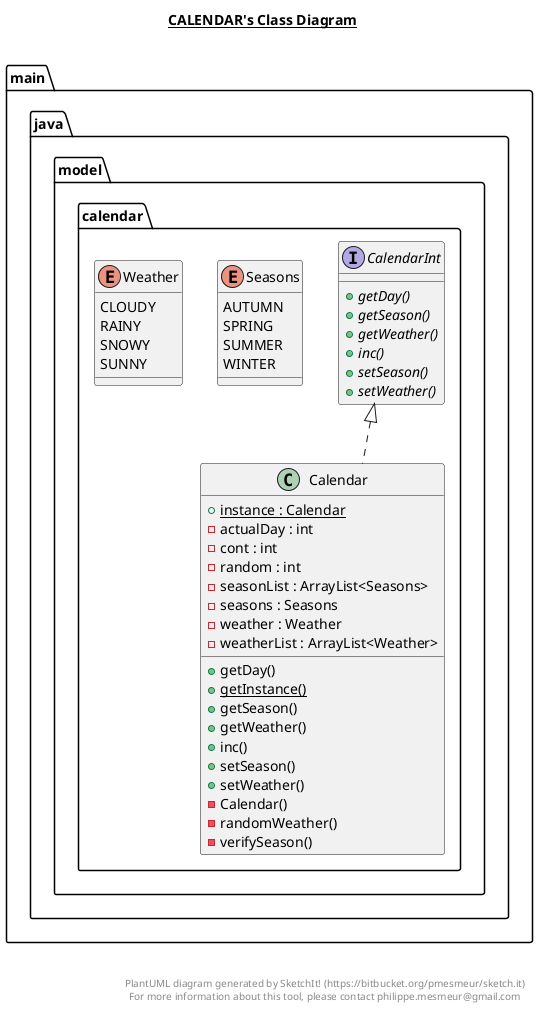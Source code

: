 @startuml

title __CALENDAR's Class Diagram__\n

  namespace main.java.model {
    namespace calendar {
      class main.java.model.calendar.Calendar {
          {static} + instance : Calendar
          - actualDay : int
          - cont : int
          - random : int
          - seasonList : ArrayList<Seasons>
          - seasons : Seasons
          - weather : Weather
          - weatherList : ArrayList<Weather>
          + getDay()
          {static} + getInstance()
          + getSeason()
          + getWeather()
          + inc()
          + setSeason()
          + setWeather()
          - Calendar()
          - randomWeather()
          - verifySeason()
      }
    }
  }
  

  namespace main.java.model {
    namespace calendar {
      enum Seasons {
        AUTUMN
        SPRING
        SUMMER
        WINTER
      }
    }
  }
  

  namespace main.java.model {
    namespace calendar {
      enum Weather {
        CLOUDY
        RAINY
        SNOWY
        SUNNY
      }
    }
  }
  

  namespace main.java.model {
    namespace calendar {
      interface main.java.model.calendar.CalendarInt {
          {abstract} + getDay()
          {abstract} + getSeason()
          {abstract} + getWeather()
          {abstract} + inc()
          {abstract} + setSeason()
          {abstract} + setWeather()
      }
    }
  }
  

  main.java.model.calendar.Calendar .up.|> main.java.model.calendar.CalendarInt
  main.java.model.calendar.Calendar +-down- main.java.model.calendar.Calendar.Seasons
  main.java.model.calendar.Calendar +-down- main.java.model.calendar.Calendar.Weather


right footer


PlantUML diagram generated by SketchIt! (https://bitbucket.org/pmesmeur/sketch.it)
For more information about this tool, please contact philippe.mesmeur@gmail.com
endfooter

@enduml
